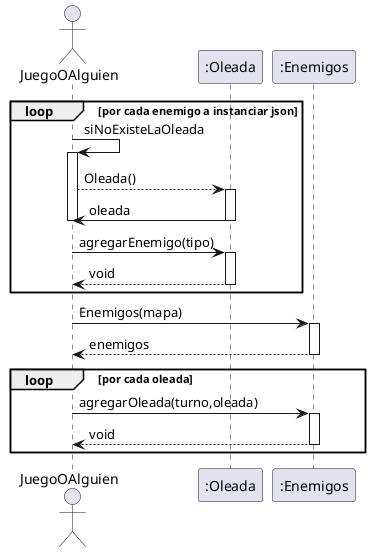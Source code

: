 @startuml

Actor JuegoOAlguien as sis
participant ":Oleada" as oleada
participant ":Enemigos" as enemies

loop por cada enemigo a instanciar json

sis->sis: siNoExisteLaOleada
activate sis
sis-->oleada: Oleada()
activate oleada
oleada->sis:oleada
deactivate oleada
deactivate sis

sis->oleada : agregarEnemigo(tipo)
activate oleada
oleada-->sis: void
deactivate oleada

end


sis->enemies: Enemigos(mapa)
activate enemies
enemies-->sis: enemigos 
deactivate enemies

loop por cada oleada
sis->enemies: agregarOleada(turno,oleada)
activate enemies
enemies--> sis: void
deactivate enemies
end





@enduml